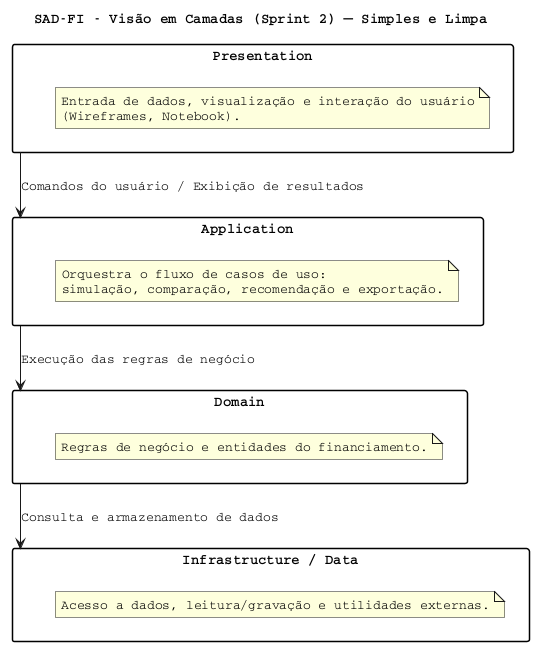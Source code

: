 
@startuml SADFI_Camadas_Sprint2_Simples_Clean

title SAD-FI – Visão em Camadas (Sprint 2) — Simples e Limpa

skinparam packageStyle rectangle
skinparam defaultFontName Courier

package "Presentation" as Presentation {
  note as n1
  Entrada de dados, visualização e interação do usuário
  (Wireframes, Notebook).
  end note
}

package "Application" as Application {
  note as n2
  Orquestra o fluxo de casos de uso:
  simulação, comparação, recomendação e exportação.
  end note
}

package "Domain" as Domain {
  note as n3
  Regras de negócio e entidades do financiamento.
  end note
}

package "Infrastructure / Data" as Infra {
  note as n4
  Acesso a dados, leitura/gravação e utilidades externas.
  end note
}

' Encadeamento único entre camadas
Presentation --> Application : Comandos do usuário / Exibição de resultados
Application --> Domain : Execução das regras de negócio
Domain --> Infra : Consulta e armazenamento de dados

@enduml
